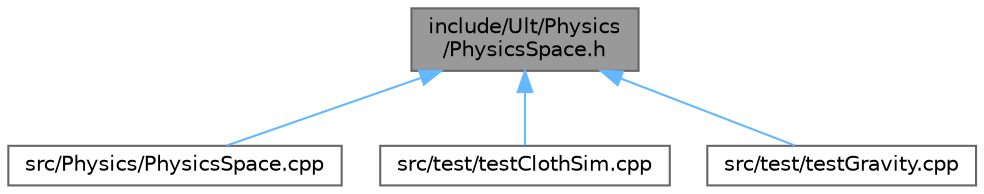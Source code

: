 digraph "include/Ult/Physics/PhysicsSpace.h"
{
 // LATEX_PDF_SIZE
  bgcolor="transparent";
  edge [fontname=Helvetica,fontsize=10,labelfontname=Helvetica,labelfontsize=10];
  node [fontname=Helvetica,fontsize=10,shape=box,height=0.2,width=0.4];
  Node1 [id="Node000001",label="include/Ult/Physics\l/PhysicsSpace.h",height=0.2,width=0.4,color="gray40", fillcolor="grey60", style="filled", fontcolor="black",tooltip=" "];
  Node1 -> Node2 [id="edge1_Node000001_Node000002",dir="back",color="steelblue1",style="solid",tooltip=" "];
  Node2 [id="Node000002",label="src/Physics/PhysicsSpace.cpp",height=0.2,width=0.4,color="grey40", fillcolor="white", style="filled",URL="$_physics_space_8cpp.html",tooltip=" "];
  Node1 -> Node3 [id="edge2_Node000001_Node000003",dir="back",color="steelblue1",style="solid",tooltip=" "];
  Node3 [id="Node000003",label="src/test/testClothSim.cpp",height=0.2,width=0.4,color="grey40", fillcolor="white", style="filled",URL="$test_cloth_sim_8cpp.html",tooltip=" "];
  Node1 -> Node4 [id="edge3_Node000001_Node000004",dir="back",color="steelblue1",style="solid",tooltip=" "];
  Node4 [id="Node000004",label="src/test/testGravity.cpp",height=0.2,width=0.4,color="grey40", fillcolor="white", style="filled",URL="$test_gravity_8cpp.html",tooltip=" "];
}
